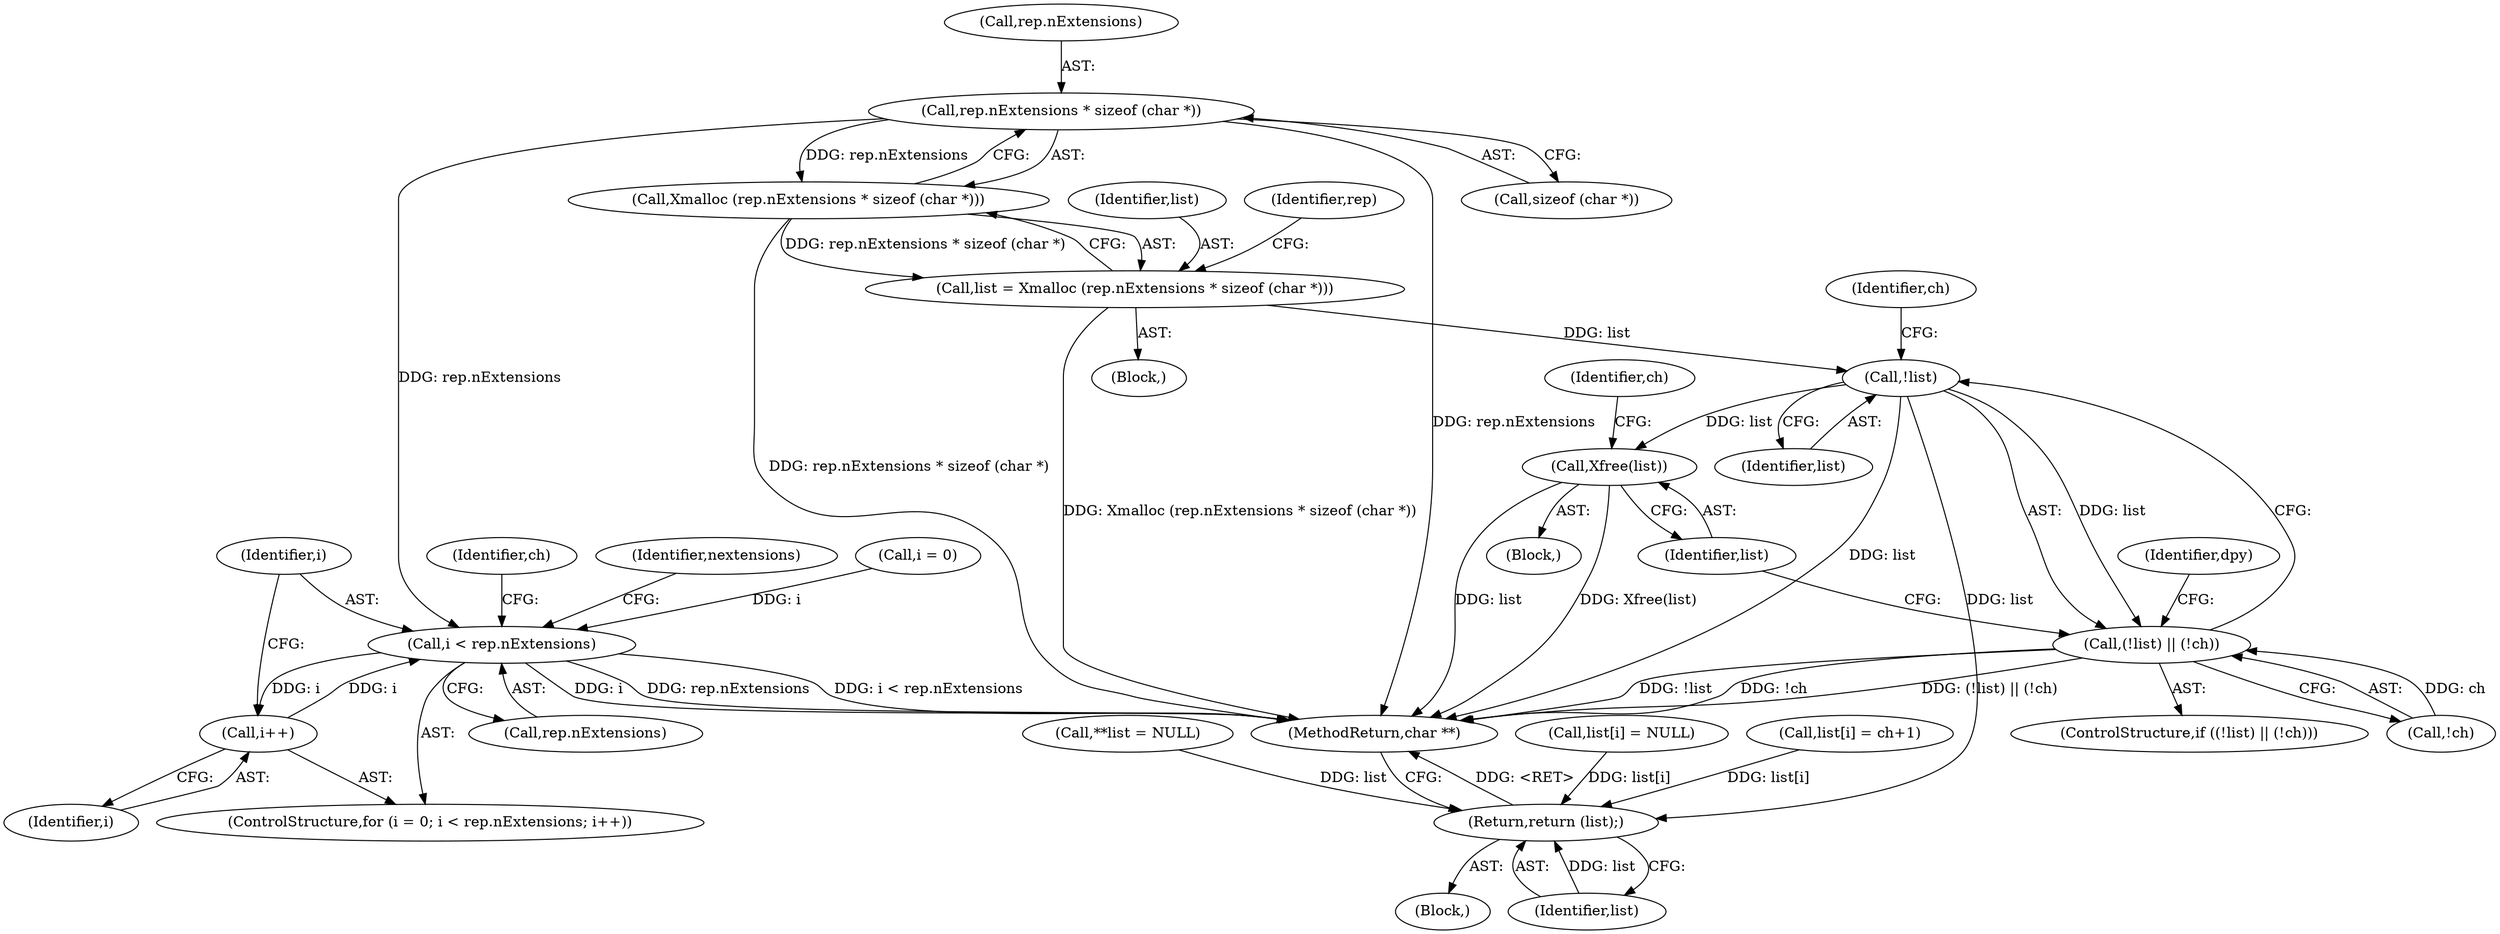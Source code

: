 digraph "0_libx11_dbf72805fd9d7b1846fe9a11b46f3994bfc27fea_0@API" {
"1000162" [label="(Call,rep.nExtensions * sizeof (char *))"];
"1000161" [label="(Call,Xmalloc (rep.nExtensions * sizeof (char *)))"];
"1000159" [label="(Call,list = Xmalloc (rep.nExtensions * sizeof (char *)))"];
"1000198" [label="(Call,!list)"];
"1000197" [label="(Call,(!list) || (!ch))"];
"1000203" [label="(Call,Xfree(list))"];
"1000290" [label="(Return,return (list);)"];
"1000238" [label="(Call,i < rep.nExtensions)"];
"1000243" [label="(Call,i++)"];
"1000204" [label="(Identifier,list)"];
"1000238" [label="(Call,i < rep.nExtensions)"];
"1000109" [label="(Block,)"];
"1000234" [label="(ControlStructure,for (i = 0; i < rep.nExtensions; i++))"];
"1000201" [label="(Identifier,ch)"];
"1000162" [label="(Call,rep.nExtensions * sizeof (char *))"];
"1000160" [label="(Identifier,list)"];
"1000253" [label="(Call,list[i] = ch+1)"];
"1000202" [label="(Block,)"];
"1000291" [label="(Identifier,list)"];
"1000198" [label="(Call,!list)"];
"1000197" [label="(Call,(!list) || (!ch))"];
"1000243" [label="(Call,i++)"];
"1000112" [label="(Call,**list = NULL)"];
"1000292" [label="(MethodReturn,char **)"];
"1000159" [label="(Call,list = Xmalloc (rep.nExtensions * sizeof (char *)))"];
"1000163" [label="(Call,rep.nExtensions)"];
"1000161" [label="(Call,Xmalloc (rep.nExtensions * sizeof (char *)))"];
"1000249" [label="(Identifier,ch)"];
"1000166" [label="(Call,sizeof (char *))"];
"1000200" [label="(Call,!ch)"];
"1000278" [label="(Call,list[i] = NULL)"];
"1000158" [label="(Block,)"];
"1000220" [label="(Identifier,dpy)"];
"1000199" [label="(Identifier,list)"];
"1000206" [label="(Identifier,ch)"];
"1000240" [label="(Call,rep.nExtensions)"];
"1000172" [label="(Identifier,rep)"];
"1000244" [label="(Identifier,i)"];
"1000203" [label="(Call,Xfree(list))"];
"1000239" [label="(Identifier,i)"];
"1000290" [label="(Return,return (list);)"];
"1000196" [label="(ControlStructure,if ((!list) || (!ch)))"];
"1000285" [label="(Identifier,nextensions)"];
"1000235" [label="(Call,i = 0)"];
"1000162" -> "1000161"  [label="AST: "];
"1000162" -> "1000166"  [label="CFG: "];
"1000163" -> "1000162"  [label="AST: "];
"1000166" -> "1000162"  [label="AST: "];
"1000161" -> "1000162"  [label="CFG: "];
"1000162" -> "1000292"  [label="DDG: rep.nExtensions"];
"1000162" -> "1000161"  [label="DDG: rep.nExtensions"];
"1000162" -> "1000238"  [label="DDG: rep.nExtensions"];
"1000161" -> "1000159"  [label="AST: "];
"1000159" -> "1000161"  [label="CFG: "];
"1000161" -> "1000292"  [label="DDG: rep.nExtensions * sizeof (char *)"];
"1000161" -> "1000159"  [label="DDG: rep.nExtensions * sizeof (char *)"];
"1000159" -> "1000158"  [label="AST: "];
"1000160" -> "1000159"  [label="AST: "];
"1000172" -> "1000159"  [label="CFG: "];
"1000159" -> "1000292"  [label="DDG: Xmalloc (rep.nExtensions * sizeof (char *))"];
"1000159" -> "1000198"  [label="DDG: list"];
"1000198" -> "1000197"  [label="AST: "];
"1000198" -> "1000199"  [label="CFG: "];
"1000199" -> "1000198"  [label="AST: "];
"1000201" -> "1000198"  [label="CFG: "];
"1000197" -> "1000198"  [label="CFG: "];
"1000198" -> "1000292"  [label="DDG: list"];
"1000198" -> "1000197"  [label="DDG: list"];
"1000198" -> "1000203"  [label="DDG: list"];
"1000198" -> "1000290"  [label="DDG: list"];
"1000197" -> "1000196"  [label="AST: "];
"1000197" -> "1000200"  [label="CFG: "];
"1000200" -> "1000197"  [label="AST: "];
"1000204" -> "1000197"  [label="CFG: "];
"1000220" -> "1000197"  [label="CFG: "];
"1000197" -> "1000292"  [label="DDG: !ch"];
"1000197" -> "1000292"  [label="DDG: (!list) || (!ch)"];
"1000197" -> "1000292"  [label="DDG: !list"];
"1000200" -> "1000197"  [label="DDG: ch"];
"1000203" -> "1000202"  [label="AST: "];
"1000203" -> "1000204"  [label="CFG: "];
"1000204" -> "1000203"  [label="AST: "];
"1000206" -> "1000203"  [label="CFG: "];
"1000203" -> "1000292"  [label="DDG: Xfree(list)"];
"1000203" -> "1000292"  [label="DDG: list"];
"1000290" -> "1000109"  [label="AST: "];
"1000290" -> "1000291"  [label="CFG: "];
"1000291" -> "1000290"  [label="AST: "];
"1000292" -> "1000290"  [label="CFG: "];
"1000290" -> "1000292"  [label="DDG: <RET>"];
"1000291" -> "1000290"  [label="DDG: list"];
"1000253" -> "1000290"  [label="DDG: list[i]"];
"1000112" -> "1000290"  [label="DDG: list"];
"1000278" -> "1000290"  [label="DDG: list[i]"];
"1000238" -> "1000234"  [label="AST: "];
"1000238" -> "1000240"  [label="CFG: "];
"1000239" -> "1000238"  [label="AST: "];
"1000240" -> "1000238"  [label="AST: "];
"1000249" -> "1000238"  [label="CFG: "];
"1000285" -> "1000238"  [label="CFG: "];
"1000238" -> "1000292"  [label="DDG: i"];
"1000238" -> "1000292"  [label="DDG: rep.nExtensions"];
"1000238" -> "1000292"  [label="DDG: i < rep.nExtensions"];
"1000235" -> "1000238"  [label="DDG: i"];
"1000243" -> "1000238"  [label="DDG: i"];
"1000238" -> "1000243"  [label="DDG: i"];
"1000243" -> "1000234"  [label="AST: "];
"1000243" -> "1000244"  [label="CFG: "];
"1000244" -> "1000243"  [label="AST: "];
"1000239" -> "1000243"  [label="CFG: "];
}
